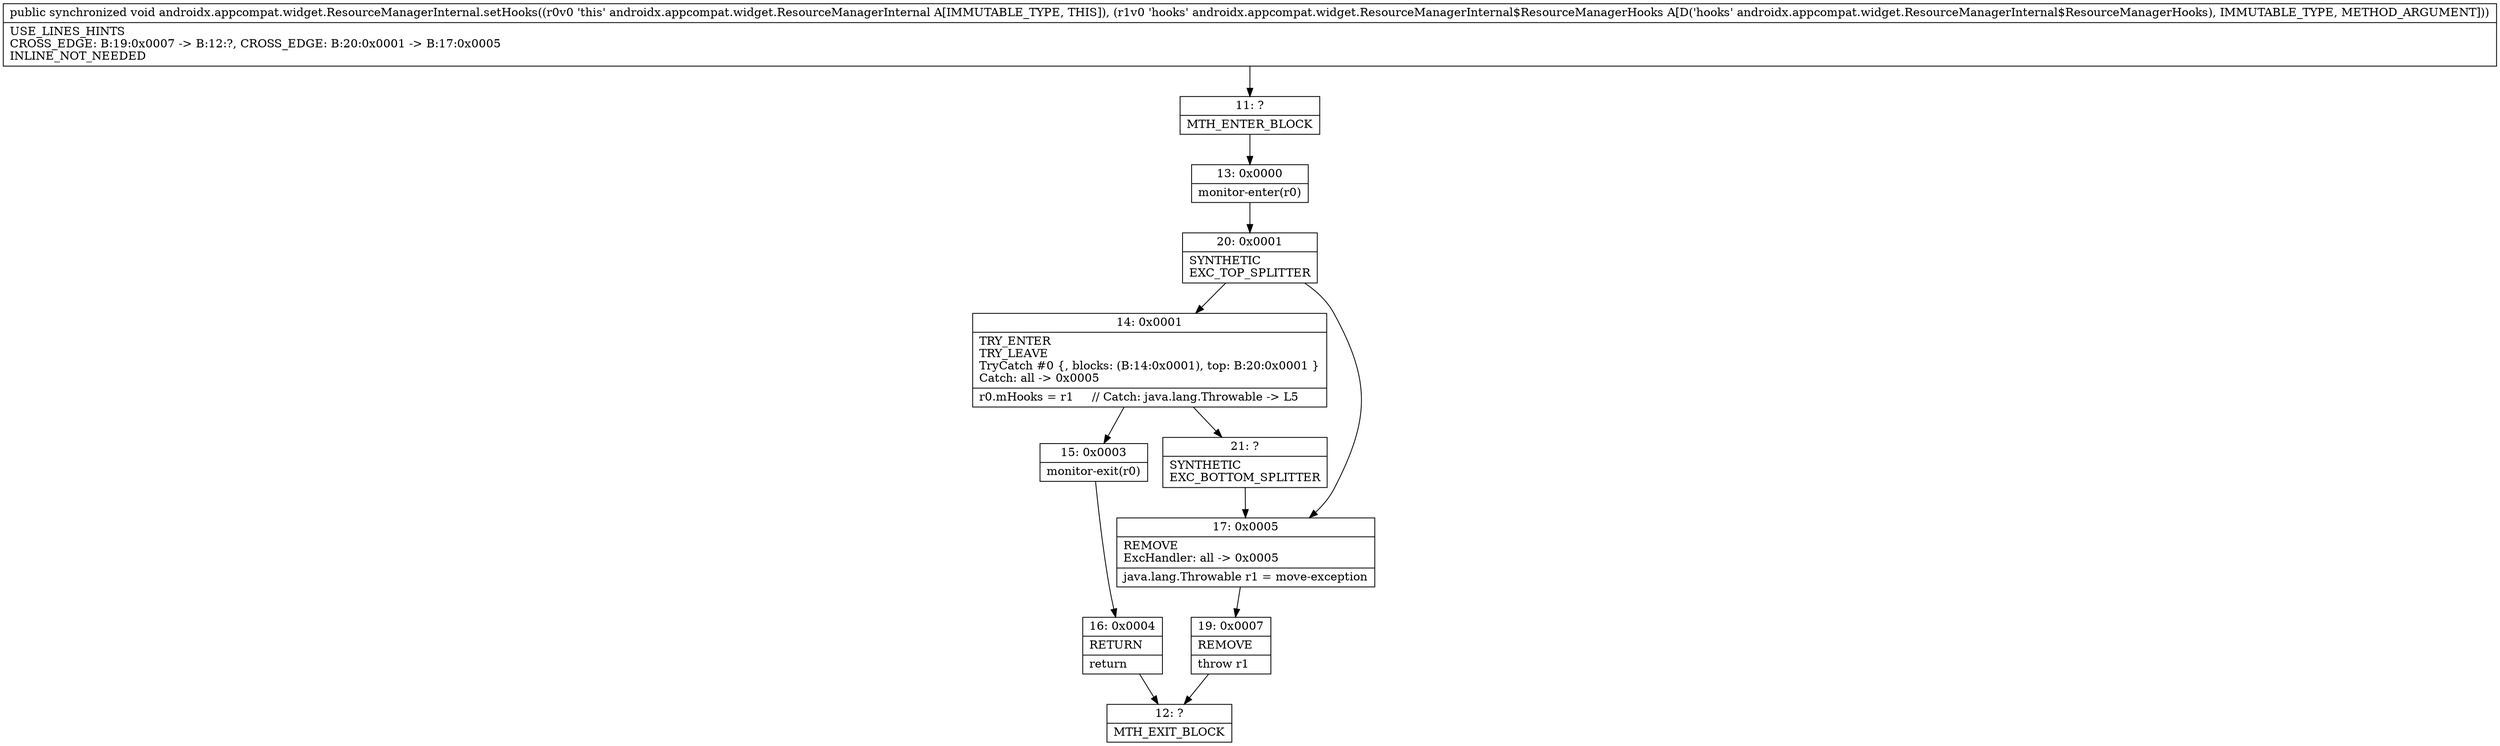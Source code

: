 digraph "CFG forandroidx.appcompat.widget.ResourceManagerInternal.setHooks(Landroidx\/appcompat\/widget\/ResourceManagerInternal$ResourceManagerHooks;)V" {
Node_11 [shape=record,label="{11\:\ ?|MTH_ENTER_BLOCK\l}"];
Node_13 [shape=record,label="{13\:\ 0x0000|monitor\-enter(r0)\l}"];
Node_20 [shape=record,label="{20\:\ 0x0001|SYNTHETIC\lEXC_TOP_SPLITTER\l}"];
Node_14 [shape=record,label="{14\:\ 0x0001|TRY_ENTER\lTRY_LEAVE\lTryCatch #0 \{, blocks: (B:14:0x0001), top: B:20:0x0001 \}\lCatch: all \-\> 0x0005\l|r0.mHooks = r1     \/\/ Catch: java.lang.Throwable \-\> L5\l}"];
Node_15 [shape=record,label="{15\:\ 0x0003|monitor\-exit(r0)\l}"];
Node_16 [shape=record,label="{16\:\ 0x0004|RETURN\l|return\l}"];
Node_12 [shape=record,label="{12\:\ ?|MTH_EXIT_BLOCK\l}"];
Node_21 [shape=record,label="{21\:\ ?|SYNTHETIC\lEXC_BOTTOM_SPLITTER\l}"];
Node_17 [shape=record,label="{17\:\ 0x0005|REMOVE\lExcHandler: all \-\> 0x0005\l|java.lang.Throwable r1 = move\-exception\l}"];
Node_19 [shape=record,label="{19\:\ 0x0007|REMOVE\l|throw r1\l}"];
MethodNode[shape=record,label="{public synchronized void androidx.appcompat.widget.ResourceManagerInternal.setHooks((r0v0 'this' androidx.appcompat.widget.ResourceManagerInternal A[IMMUTABLE_TYPE, THIS]), (r1v0 'hooks' androidx.appcompat.widget.ResourceManagerInternal$ResourceManagerHooks A[D('hooks' androidx.appcompat.widget.ResourceManagerInternal$ResourceManagerHooks), IMMUTABLE_TYPE, METHOD_ARGUMENT]))  | USE_LINES_HINTS\lCROSS_EDGE: B:19:0x0007 \-\> B:12:?, CROSS_EDGE: B:20:0x0001 \-\> B:17:0x0005\lINLINE_NOT_NEEDED\l}"];
MethodNode -> Node_11;Node_11 -> Node_13;
Node_13 -> Node_20;
Node_20 -> Node_14;
Node_20 -> Node_17;
Node_14 -> Node_15;
Node_14 -> Node_21;
Node_15 -> Node_16;
Node_16 -> Node_12;
Node_21 -> Node_17;
Node_17 -> Node_19;
Node_19 -> Node_12;
}

